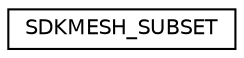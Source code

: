 digraph G
{
  edge [fontname="Helvetica",fontsize="10",labelfontname="Helvetica",labelfontsize="10"];
  node [fontname="Helvetica",fontsize="10",shape=record];
  rankdir="LR";
  Node1 [label="SDKMESH_SUBSET",height=0.2,width=0.4,color="black", fillcolor="white", style="filled",URL="$struct_s_d_k_m_e_s_h___s_u_b_s_e_t.html"];
}
